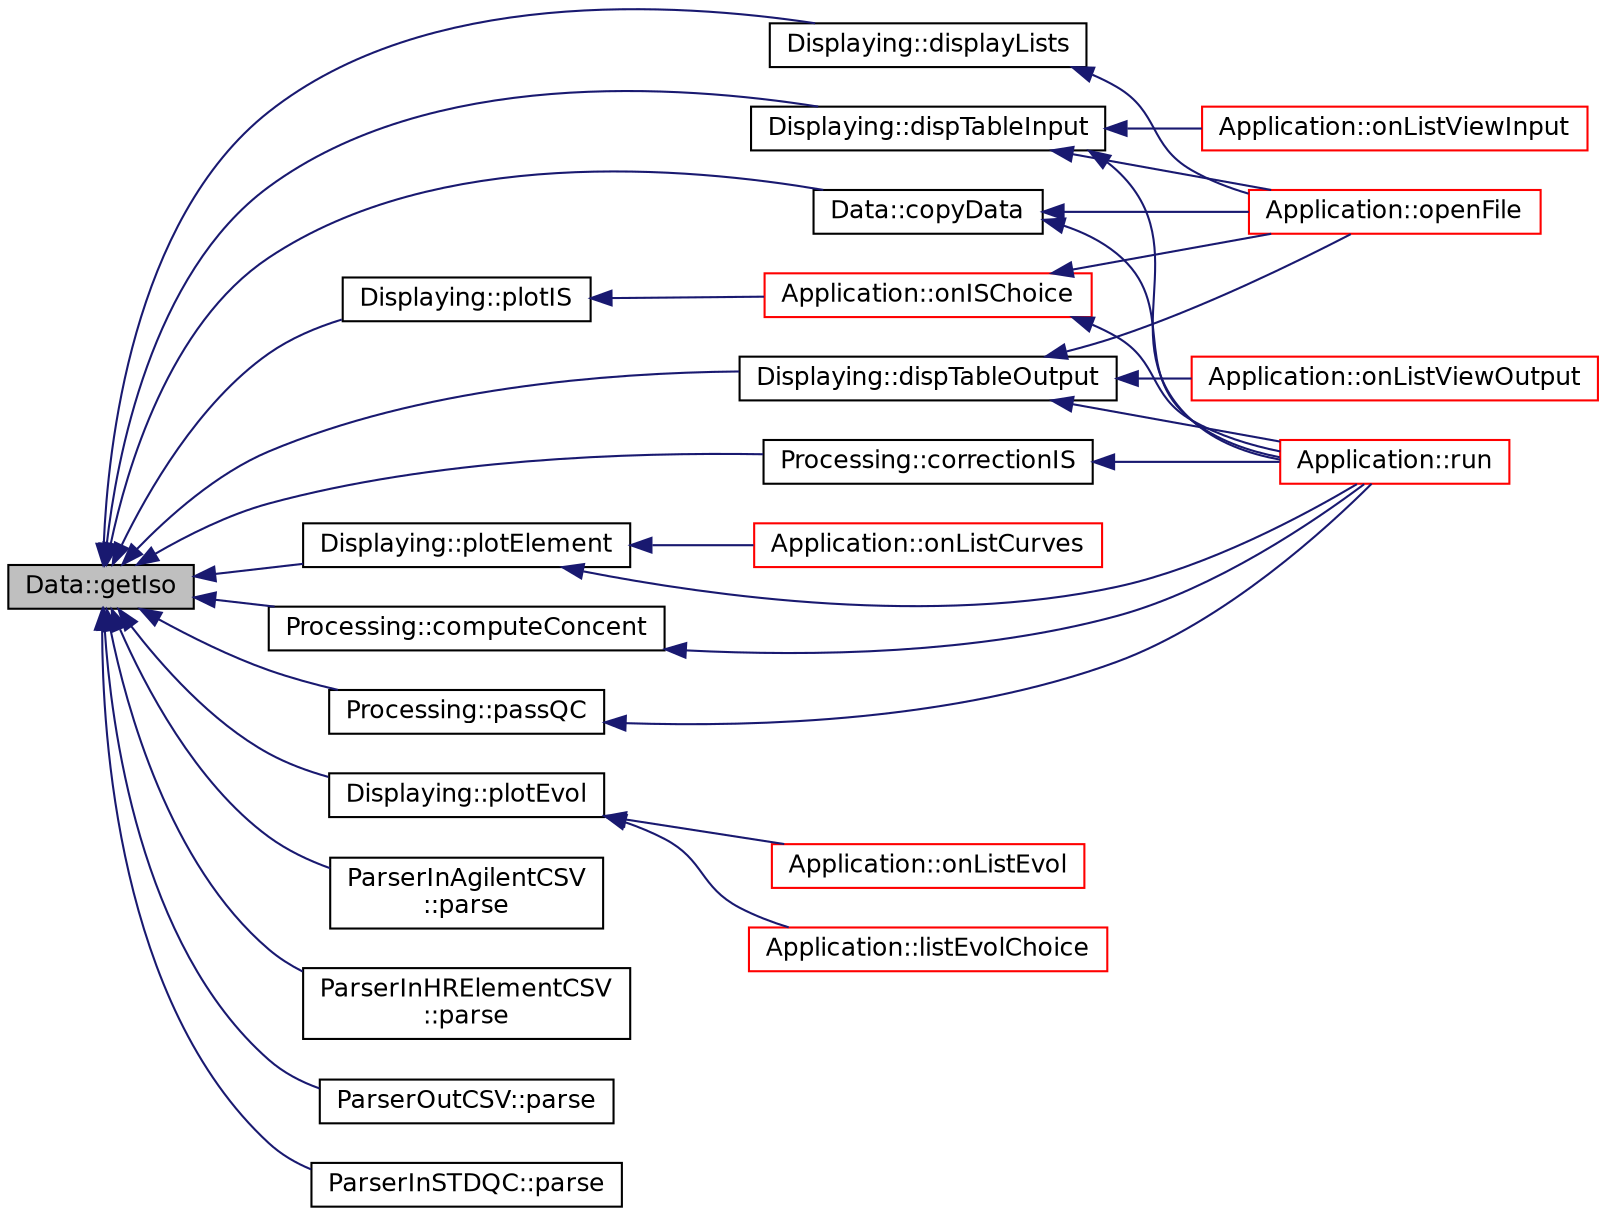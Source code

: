 digraph "Data::getIso"
{
 // INTERACTIVE_SVG=YES
  edge [fontname="Helvetica",fontsize="12",labelfontname="Helvetica",labelfontsize="12"];
  node [fontname="Helvetica",fontsize="12",shape=record];
  rankdir="LR";
  Node1 [label="Data::getIso",height=0.2,width=0.4,color="black", fillcolor="grey75", style="filled" fontcolor="black"];
  Node1 -> Node2 [dir="back",color="midnightblue",fontsize="12",style="solid",fontname="Helvetica"];
  Node2 [label="Data::copyData",height=0.2,width=0.4,color="black", fillcolor="white", style="filled",URL="$a00002.html#a6fc1d983c7fa16eebd0d0b12cb505a30",tooltip="Copies data contain from the given parameter. "];
  Node2 -> Node3 [dir="back",color="midnightblue",fontsize="12",style="solid",fontname="Helvetica"];
  Node3 [label="Application::run",height=0.2,width=0.4,color="red", fillcolor="white", style="filled",URL="$a00001.html#a68965449404743bf1add056784d6cf81",tooltip="Slot of clicking on proceed button. "];
  Node2 -> Node4 [dir="back",color="midnightblue",fontsize="12",style="solid",fontname="Helvetica"];
  Node4 [label="Application::openFile",height=0.2,width=0.4,color="red", fillcolor="white", style="filled",URL="$a00001.html#ab7f9356b1eaa23c179500675d92a49d5",tooltip="Slot of clicking on open data file button. "];
  Node1 -> Node5 [dir="back",color="midnightblue",fontsize="12",style="solid",fontname="Helvetica"];
  Node5 [label="Displaying::dispTableInput",height=0.2,width=0.4,color="black", fillcolor="white", style="filled",URL="$a00003.html#a30730fad4ea063bd1a253de59a279ecc",tooltip="displays input data on the input Table "];
  Node5 -> Node6 [dir="back",color="midnightblue",fontsize="12",style="solid",fontname="Helvetica"];
  Node6 [label="Application::onListViewInput",height=0.2,width=0.4,color="red", fillcolor="white", style="filled",URL="$a00001.html#a046e614292cb3c01bf90568dbde70d0c",tooltip="Slot of clicking on Solutions list in input data view. "];
  Node5 -> Node3 [dir="back",color="midnightblue",fontsize="12",style="solid",fontname="Helvetica"];
  Node5 -> Node4 [dir="back",color="midnightblue",fontsize="12",style="solid",fontname="Helvetica"];
  Node1 -> Node7 [dir="back",color="midnightblue",fontsize="12",style="solid",fontname="Helvetica"];
  Node7 [label="Displaying::dispTableOutput",height=0.2,width=0.4,color="black", fillcolor="white", style="filled",URL="$a00003.html#a773c819165ab712b4fd073ddddcd8695",tooltip="display output data on the output Table "];
  Node7 -> Node8 [dir="back",color="midnightblue",fontsize="12",style="solid",fontname="Helvetica"];
  Node8 [label="Application::onListViewOutput",height=0.2,width=0.4,color="red", fillcolor="white", style="filled",URL="$a00001.html#a8123f70b34dd0f69ba8ba756e23c0ce0",tooltip="Slot of clicking on Solutions list in output data view. "];
  Node7 -> Node3 [dir="back",color="midnightblue",fontsize="12",style="solid",fontname="Helvetica"];
  Node7 -> Node4 [dir="back",color="midnightblue",fontsize="12",style="solid",fontname="Helvetica"];
  Node1 -> Node9 [dir="back",color="midnightblue",fontsize="12",style="solid",fontname="Helvetica"];
  Node9 [label="Displaying::displayLists",height=0.2,width=0.4,color="black", fillcolor="white", style="filled",URL="$a00003.html#a5948e8f752a67b250665cee57abdadb2",tooltip="Generates lists : of Elements, HR-MR-LR Elements and Blanks. "];
  Node9 -> Node4 [dir="back",color="midnightblue",fontsize="12",style="solid",fontname="Helvetica"];
  Node1 -> Node10 [dir="back",color="midnightblue",fontsize="12",style="solid",fontname="Helvetica"];
  Node10 [label="Displaying::plotIS",height=0.2,width=0.4,color="black", fillcolor="white", style="filled",URL="$a00003.html#a836d9f49a3480b021e2c2fa22e05d6b1",tooltip="Plots internal standard curve. "];
  Node10 -> Node11 [dir="back",color="midnightblue",fontsize="12",style="solid",fontname="Helvetica"];
  Node11 [label="Application::onISChoice",height=0.2,width=0.4,color="red", fillcolor="white", style="filled",URL="$a00001.html#a9c0b6e60ede4b6f2c60abe874f351994",tooltip="Slot of choosing Internal standard plot plot to diplay. "];
  Node11 -> Node3 [dir="back",color="midnightblue",fontsize="12",style="solid",fontname="Helvetica"];
  Node11 -> Node4 [dir="back",color="midnightblue",fontsize="12",style="solid",fontname="Helvetica"];
  Node1 -> Node12 [dir="back",color="midnightblue",fontsize="12",style="solid",fontname="Helvetica"];
  Node12 [label="Displaying::plotEvol",height=0.2,width=0.4,color="black", fillcolor="white", style="filled",URL="$a00003.html#a5b87ca7ad17830b56f9609f54991dd77",tooltip="Plots Evolution curve. "];
  Node12 -> Node13 [dir="back",color="midnightblue",fontsize="12",style="solid",fontname="Helvetica"];
  Node13 [label="Application::onListEvol",height=0.2,width=0.4,color="red", fillcolor="white", style="filled",URL="$a00001.html#a782111e122dd130f507d3fcf4cf3799f",tooltip="Slot of clicking on Elements list in Evolution curve view. "];
  Node12 -> Node14 [dir="back",color="midnightblue",fontsize="12",style="solid",fontname="Helvetica"];
  Node14 [label="Application::listEvolChoice",height=0.2,width=0.4,color="red", fillcolor="white", style="filled",URL="$a00001.html#aed862c3c1e225b452efec5af99221025",tooltip="Slot of choosing the evolution plot to diplay. "];
  Node1 -> Node15 [dir="back",color="midnightblue",fontsize="12",style="solid",fontname="Helvetica"];
  Node15 [label="Displaying::plotElement",height=0.2,width=0.4,color="black", fillcolor="white", style="filled",URL="$a00003.html#a2eb8d02c398ddd7708260ec230ceafcc",tooltip="Plots Calibration curves. "];
  Node15 -> Node16 [dir="back",color="midnightblue",fontsize="12",style="solid",fontname="Helvetica"];
  Node16 [label="Application::onListCurves",height=0.2,width=0.4,color="red", fillcolor="white", style="filled",URL="$a00001.html#a4c314b290d0ecc615133d5bf6799b710",tooltip="Slot of clicking on Elements list in Calibration curve view. "];
  Node15 -> Node3 [dir="back",color="midnightblue",fontsize="12",style="solid",fontname="Helvetica"];
  Node1 -> Node17 [dir="back",color="midnightblue",fontsize="12",style="solid",fontname="Helvetica"];
  Node17 [label="ParserInAgilentCSV\l::parse",height=0.2,width=0.4,color="black", fillcolor="white", style="filled",URL="$a00007.html#a1588c3bd39bda3db375258536a8b1a39",tooltip="Parsing Function. "];
  Node1 -> Node18 [dir="back",color="midnightblue",fontsize="12",style="solid",fontname="Helvetica"];
  Node18 [label="ParserInHRElementCSV\l::parse",height=0.2,width=0.4,color="black", fillcolor="white", style="filled",URL="$a00008.html#afe0bbb03f0c526684ac059c7007a5ede",tooltip="Parsing Function. "];
  Node1 -> Node19 [dir="back",color="midnightblue",fontsize="12",style="solid",fontname="Helvetica"];
  Node19 [label="ParserOutCSV::parse",height=0.2,width=0.4,color="black", fillcolor="white", style="filled",URL="$a00010.html#aac066ac6d6c2c4d2391343af917c92b4",tooltip="Parsing Function. "];
  Node1 -> Node20 [dir="back",color="midnightblue",fontsize="12",style="solid",fontname="Helvetica"];
  Node20 [label="ParserInSTDQC::parse",height=0.2,width=0.4,color="black", fillcolor="white", style="filled",URL="$a00009.html#a8bdd62cece3dc339c2096c85044fad66",tooltip="Parsing Function. "];
  Node1 -> Node21 [dir="back",color="midnightblue",fontsize="12",style="solid",fontname="Helvetica"];
  Node21 [label="Processing::correctionIS",height=0.2,width=0.4,color="black", fillcolor="white", style="filled",URL="$a00011.html#aa96b9a34a756e39a01581416199328d3",tooltip="Applies Internal Standard Correction. "];
  Node21 -> Node3 [dir="back",color="midnightblue",fontsize="12",style="solid",fontname="Helvetica"];
  Node1 -> Node22 [dir="back",color="midnightblue",fontsize="12",style="solid",fontname="Helvetica"];
  Node22 [label="Processing::computeConcent",height=0.2,width=0.4,color="black", fillcolor="white", style="filled",URL="$a00011.html#ac0d956c3e8bdbc42a3b24975b25c6dfd",tooltip="Computes concentrations on data container. "];
  Node22 -> Node3 [dir="back",color="midnightblue",fontsize="12",style="solid",fontname="Helvetica"];
  Node1 -> Node23 [dir="back",color="midnightblue",fontsize="12",style="solid",fontname="Helvetica"];
  Node23 [label="Processing::passQC",height=0.2,width=0.4,color="black", fillcolor="white", style="filled",URL="$a00011.html#a092b32603577be8f4482f2d5d5f7ff30",tooltip="Quality control after data processing. "];
  Node23 -> Node3 [dir="back",color="midnightblue",fontsize="12",style="solid",fontname="Helvetica"];
}
